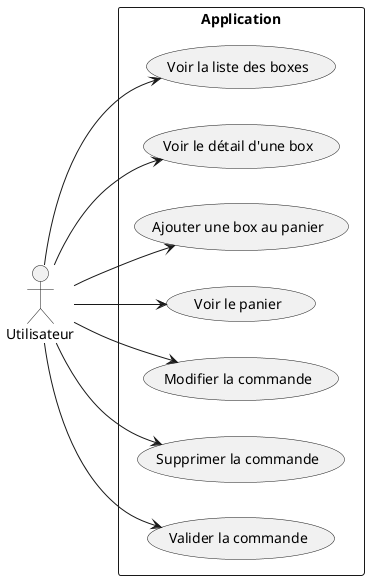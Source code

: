 @startuml ut
left to right direction

actor Utilisateur as user
rectangle Application {
  usecase "Voir la liste des boxes" as UC1
  usecase "Voir le détail d'une box" as UC2
  usecase "Ajouter une box au panier" as UC3
  usecase "Voir le panier" as UC4
  usecase "Modifier la commande" as UC6
  usecase "Supprimer la commande" as UC7
  usecase "Valider la commande" as UC5
}

user --> UC1
user --> UC2
user --> UC3
user --> UC4
user --> UC6
user --> UC7
user --> UC5

@enduml
